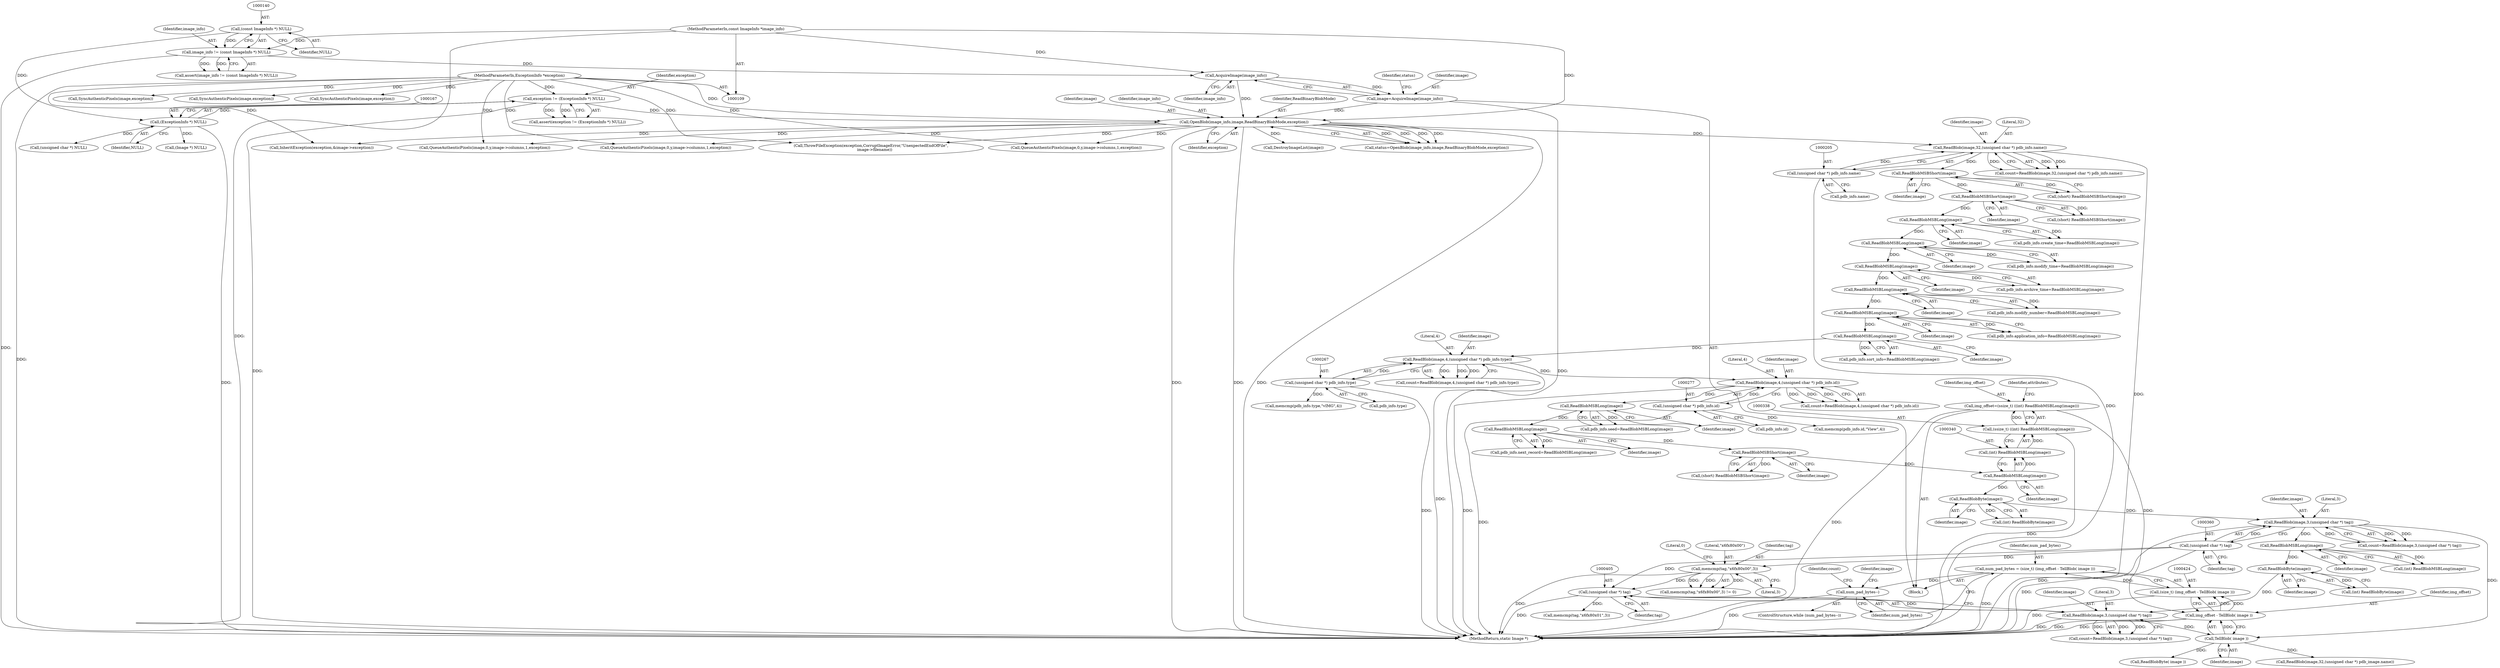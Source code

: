 digraph "0_ImageMagick_f6e9d0d9955e85bdd7540b251cd50d598dacc5e6_45@integer" {
"1000421" [label="(Call,num_pad_bytes = (size_t) (img_offset - TellBlob( image )))"];
"1000423" [label="(Call,(size_t) (img_offset - TellBlob( image )))"];
"1000425" [label="(Call,img_offset - TellBlob( image ))"];
"1000335" [label="(Call,img_offset=(ssize_t) ((int) ReadBlobMSBLong(image)))"];
"1000337" [label="(Call,(ssize_t) ((int) ReadBlobMSBLong(image)))"];
"1000339" [label="(Call,(int) ReadBlobMSBLong(image))"];
"1000341" [label="(Call,ReadBlobMSBLong(image))"];
"1000324" [label="(Call,ReadBlobMSBShort(image))"];
"1000316" [label="(Call,ReadBlobMSBLong(image))"];
"1000310" [label="(Call,ReadBlobMSBLong(image))"];
"1000273" [label="(Call,ReadBlob(image,4,(unsigned char *) pdb_info.id))"];
"1000263" [label="(Call,ReadBlob(image,4,(unsigned char *) pdb_info.type))"];
"1000259" [label="(Call,ReadBlobMSBLong(image))"];
"1000253" [label="(Call,ReadBlobMSBLong(image))"];
"1000247" [label="(Call,ReadBlobMSBLong(image))"];
"1000241" [label="(Call,ReadBlobMSBLong(image))"];
"1000235" [label="(Call,ReadBlobMSBLong(image))"];
"1000229" [label="(Call,ReadBlobMSBLong(image))"];
"1000223" [label="(Call,ReadBlobMSBShort(image))"];
"1000215" [label="(Call,ReadBlobMSBShort(image))"];
"1000201" [label="(Call,ReadBlob(image,32,(unsigned char *) pdb_info.name))"];
"1000181" [label="(Call,OpenBlob(image_info,image,ReadBinaryBlobMode,exception))"];
"1000177" [label="(Call,AcquireImage(image_info))"];
"1000137" [label="(Call,image_info != (const ImageInfo *) NULL)"];
"1000110" [label="(MethodParameterIn,const ImageInfo *image_info)"];
"1000139" [label="(Call,(const ImageInfo *) NULL)"];
"1000175" [label="(Call,image=AcquireImage(image_info))"];
"1000164" [label="(Call,exception != (ExceptionInfo *) NULL)"];
"1000111" [label="(MethodParameterIn,ExceptionInfo *exception)"];
"1000166" [label="(Call,(ExceptionInfo *) NULL)"];
"1000204" [label="(Call,(unsigned char *) pdb_info.name)"];
"1000266" [label="(Call,(unsigned char *) pdb_info.type)"];
"1000276" [label="(Call,(unsigned char *) pdb_info.id)"];
"1000427" [label="(Call,TellBlob( image ))"];
"1000356" [label="(Call,ReadBlob(image,3,(unsigned char *) tag))"];
"1000349" [label="(Call,ReadBlobByte(image))"];
"1000359" [label="(Call,(unsigned char *) tag)"];
"1000401" [label="(Call,ReadBlob(image,3,(unsigned char *) tag))"];
"1000397" [label="(Call,ReadBlobByte(image))"];
"1000389" [label="(Call,ReadBlobMSBLong(image))"];
"1000404" [label="(Call,(unsigned char *) tag)"];
"1000368" [label="(Call,memcmp(tag,\"\x6f\x80\x00\",3))"];
"1000430" [label="(Call,num_pad_bytes--)"];
"1000432" [label="(Call,ReadBlobByte( image ))"];
"1000422" [label="(Identifier,num_pad_bytes)"];
"1000433" [label="(Identifier,image)"];
"1000141" [label="(Identifier,NULL)"];
"1000193" [label="(Call,DestroyImageList(image))"];
"1000202" [label="(Identifier,image)"];
"1000324" [label="(Call,ReadBlobMSBShort(image))"];
"1000387" [label="(Call,(int) ReadBlobMSBLong(image))"];
"1000401" [label="(Call,ReadBlob(image,3,(unsigned char *) tag))"];
"1000184" [label="(Identifier,ReadBinaryBlobMode)"];
"1000165" [label="(Identifier,exception)"];
"1000254" [label="(Identifier,image)"];
"1000243" [label="(Call,pdb_info.modify_number=ReadBlobMSBLong(image))"];
"1000406" [label="(Identifier,tag)"];
"1000223" [label="(Call,ReadBlobMSBShort(image))"];
"1000296" [label="(Call,memcmp(pdb_info.id,\"View\",4))"];
"1000356" [label="(Call,ReadBlob(image,3,(unsigned char *) tag))"];
"1000139" [label="(Call,(const ImageInfo *) NULL)"];
"1000431" [label="(Identifier,num_pad_bytes)"];
"1000242" [label="(Identifier,image)"];
"1000255" [label="(Call,pdb_info.sort_info=ReadBlobMSBLong(image))"];
"1000335" [label="(Call,img_offset=(ssize_t) ((int) ReadBlobMSBLong(image)))"];
"1000844" [label="(Call,QueueAuthenticPixels(image,0,y,image->columns,1,exception))"];
"1000336" [label="(Identifier,img_offset)"];
"1000390" [label="(Identifier,image)"];
"1000260" [label="(Identifier,image)"];
"1000608" [label="(Call,InheritException(exception,&image->exception))"];
"1000221" [label="(Call,(short) ReadBlobMSBShort(image))"];
"1000341" [label="(Call,ReadBlobMSBLong(image))"];
"1000183" [label="(Identifier,image)"];
"1000138" [label="(Identifier,image_info)"];
"1000354" [label="(Call,count=ReadBlob(image,3,(unsigned char *) tag))"];
"1000225" [label="(Call,pdb_info.create_time=ReadBlobMSBLong(image))"];
"1000999" [label="(Call,QueueAuthenticPixels(image,0,y,image->columns,1,exception))"];
"1000215" [label="(Call,ReadBlobMSBShort(image))"];
"1000427" [label="(Call,TellBlob( image ))"];
"1000203" [label="(Literal,32)"];
"1000413" [label="(Call,memcmp(tag,\"\x6f\x80\x01\",3))"];
"1000181" [label="(Call,OpenBlob(image_info,image,ReadBinaryBlobMode,exception))"];
"1000168" [label="(Identifier,NULL)"];
"1000274" [label="(Identifier,image)"];
"1000248" [label="(Identifier,image)"];
"1000204" [label="(Call,(unsigned char *) pdb_info.name)"];
"1000137" [label="(Call,image_info != (const ImageInfo *) NULL)"];
"1000361" [label="(Identifier,tag)"];
"1000288" [label="(Call,memcmp(pdb_info.type,\"vIMG\",4))"];
"1000261" [label="(Call,count=ReadBlob(image,4,(unsigned char *) pdb_info.type))"];
"1000372" [label="(Literal,0)"];
"1000955" [label="(Call,SyncAuthenticPixels(image,exception))"];
"1000176" [label="(Identifier,image)"];
"1000273" [label="(Call,ReadBlob(image,4,(unsigned char *) pdb_info.id))"];
"1000435" [label="(Identifier,count)"];
"1000268" [label="(Call,pdb_info.type)"];
"1000213" [label="(Call,(short) ReadBlobMSBShort(image))"];
"1000349" [label="(Call,ReadBlobByte(image))"];
"1000306" [label="(Call,pdb_info.seed=ReadBlobMSBLong(image))"];
"1000224" [label="(Identifier,image)"];
"1000241" [label="(Call,ReadBlobMSBLong(image))"];
"1000175" [label="(Call,image=AcquireImage(image_info))"];
"1000178" [label="(Identifier,image_info)"];
"1000342" [label="(Identifier,image)"];
"1000311" [label="(Identifier,image)"];
"1000266" [label="(Call,(unsigned char *) pdb_info.type)"];
"1000275" [label="(Literal,4)"];
"1000367" [label="(Call,memcmp(tag,\"\x6f\x80\x00\",3) != 0)"];
"1000402" [label="(Identifier,image)"];
"1000371" [label="(Literal,3)"];
"1000646" [label="(Call,(unsigned char *) NULL)"];
"1000166" [label="(Call,(ExceptionInfo *) NULL)"];
"1000337" [label="(Call,(ssize_t) ((int) ReadBlobMSBLong(image)))"];
"1000359" [label="(Call,(unsigned char *) tag)"];
"1000428" [label="(Identifier,image)"];
"1000259" [label="(Call,ReadBlobMSBLong(image))"];
"1000357" [label="(Identifier,image)"];
"1000322" [label="(Call,(short) ReadBlobMSBShort(image))"];
"1000236" [label="(Identifier,image)"];
"1000729" [label="(Call,QueueAuthenticPixels(image,0,y,image->columns,1,exception))"];
"1000235" [label="(Call,ReadBlobMSBLong(image))"];
"1000196" [label="(Call,(Image *) NULL)"];
"1000425" [label="(Call,img_offset - TellBlob( image ))"];
"1000423" [label="(Call,(size_t) (img_offset - TellBlob( image )))"];
"1000399" [label="(Call,count=ReadBlob(image,3,(unsigned char *) tag))"];
"1000347" [label="(Call,(int) ReadBlobByte(image))"];
"1000436" [label="(Call,ReadBlob(image,32,(unsigned char *) pdb_image.name))"];
"1000316" [label="(Call,ReadBlobMSBLong(image))"];
"1000265" [label="(Literal,4)"];
"1000389" [label="(Call,ReadBlobMSBLong(image))"];
"1000421" [label="(Call,num_pad_bytes = (size_t) (img_offset - TellBlob( image )))"];
"1000339" [label="(Call,(int) ReadBlobMSBLong(image))"];
"1000430" [label="(Call,num_pad_bytes--)"];
"1000164" [label="(Call,exception != (ExceptionInfo *) NULL)"];
"1000370" [label="(Literal,\"\x6f\x80\x00\")"];
"1000229" [label="(Call,ReadBlobMSBLong(image))"];
"1000177" [label="(Call,AcquireImage(image_info))"];
"1000231" [label="(Call,pdb_info.modify_time=ReadBlobMSBLong(image))"];
"1000112" [label="(Block,)"];
"1000182" [label="(Identifier,image_info)"];
"1001251" [label="(MethodReturn,static Image *)"];
"1000249" [label="(Call,pdb_info.application_info=ReadBlobMSBLong(image))"];
"1000429" [label="(ControlStructure,while (num_pad_bytes--))"];
"1000397" [label="(Call,ReadBlobByte(image))"];
"1000278" [label="(Call,pdb_info.id)"];
"1000398" [label="(Identifier,image)"];
"1000179" [label="(Call,status=OpenBlob(image_info,image,ReadBinaryBlobMode,exception))"];
"1000271" [label="(Call,count=ReadBlob(image,4,(unsigned char *) pdb_info.id))"];
"1000368" [label="(Call,memcmp(tag,\"\x6f\x80\x00\",3))"];
"1000111" [label="(MethodParameterIn,ExceptionInfo *exception)"];
"1000237" [label="(Call,pdb_info.archive_time=ReadBlobMSBLong(image))"];
"1000206" [label="(Call,pdb_info.name)"];
"1000369" [label="(Identifier,tag)"];
"1000325" [label="(Identifier,image)"];
"1000800" [label="(Call,SyncAuthenticPixels(image,exception))"];
"1000185" [label="(Identifier,exception)"];
"1000312" [label="(Call,pdb_info.next_record=ReadBlobMSBLong(image))"];
"1000403" [label="(Literal,3)"];
"1000404" [label="(Call,(unsigned char *) tag)"];
"1000201" [label="(Call,ReadBlob(image,32,(unsigned char *) pdb_info.name))"];
"1000253" [label="(Call,ReadBlobMSBLong(image))"];
"1000317" [label="(Identifier,image)"];
"1000180" [label="(Identifier,status)"];
"1000276" [label="(Call,(unsigned char *) pdb_info.id)"];
"1001072" [label="(Call,SyncAuthenticPixels(image,exception))"];
"1000216" [label="(Identifier,image)"];
"1000358" [label="(Literal,3)"];
"1000395" [label="(Call,(int) ReadBlobByte(image))"];
"1000264" [label="(Identifier,image)"];
"1000163" [label="(Call,assert(exception != (ExceptionInfo *) NULL))"];
"1000310" [label="(Call,ReadBlobMSBLong(image))"];
"1000136" [label="(Call,assert(image_info != (const ImageInfo *) NULL))"];
"1000350" [label="(Identifier,image)"];
"1000247" [label="(Call,ReadBlobMSBLong(image))"];
"1000263" [label="(Call,ReadBlob(image,4,(unsigned char *) pdb_info.type))"];
"1000426" [label="(Identifier,img_offset)"];
"1001113" [label="(Call,ThrowFileException(exception,CorruptImageError,\"UnexpectedEndOfFile\",\n      image->filename))"];
"1000199" [label="(Call,count=ReadBlob(image,32,(unsigned char *) pdb_info.name))"];
"1000344" [label="(Identifier,attributes)"];
"1000230" [label="(Identifier,image)"];
"1000110" [label="(MethodParameterIn,const ImageInfo *image_info)"];
"1000421" -> "1000112"  [label="AST: "];
"1000421" -> "1000423"  [label="CFG: "];
"1000422" -> "1000421"  [label="AST: "];
"1000423" -> "1000421"  [label="AST: "];
"1000431" -> "1000421"  [label="CFG: "];
"1000421" -> "1001251"  [label="DDG: "];
"1000423" -> "1000421"  [label="DDG: "];
"1000421" -> "1000430"  [label="DDG: "];
"1000423" -> "1000425"  [label="CFG: "];
"1000424" -> "1000423"  [label="AST: "];
"1000425" -> "1000423"  [label="AST: "];
"1000423" -> "1001251"  [label="DDG: "];
"1000425" -> "1000423"  [label="DDG: "];
"1000425" -> "1000423"  [label="DDG: "];
"1000425" -> "1000427"  [label="CFG: "];
"1000426" -> "1000425"  [label="AST: "];
"1000427" -> "1000425"  [label="AST: "];
"1000425" -> "1001251"  [label="DDG: "];
"1000425" -> "1001251"  [label="DDG: "];
"1000335" -> "1000425"  [label="DDG: "];
"1000427" -> "1000425"  [label="DDG: "];
"1000335" -> "1000112"  [label="AST: "];
"1000335" -> "1000337"  [label="CFG: "];
"1000336" -> "1000335"  [label="AST: "];
"1000337" -> "1000335"  [label="AST: "];
"1000344" -> "1000335"  [label="CFG: "];
"1000335" -> "1001251"  [label="DDG: "];
"1000337" -> "1000335"  [label="DDG: "];
"1000337" -> "1000339"  [label="CFG: "];
"1000338" -> "1000337"  [label="AST: "];
"1000339" -> "1000337"  [label="AST: "];
"1000337" -> "1001251"  [label="DDG: "];
"1000339" -> "1000337"  [label="DDG: "];
"1000339" -> "1000341"  [label="CFG: "];
"1000340" -> "1000339"  [label="AST: "];
"1000341" -> "1000339"  [label="AST: "];
"1000341" -> "1000339"  [label="DDG: "];
"1000341" -> "1000342"  [label="CFG: "];
"1000342" -> "1000341"  [label="AST: "];
"1000324" -> "1000341"  [label="DDG: "];
"1000341" -> "1000349"  [label="DDG: "];
"1000324" -> "1000322"  [label="AST: "];
"1000324" -> "1000325"  [label="CFG: "];
"1000325" -> "1000324"  [label="AST: "];
"1000322" -> "1000324"  [label="CFG: "];
"1000324" -> "1000322"  [label="DDG: "];
"1000316" -> "1000324"  [label="DDG: "];
"1000316" -> "1000312"  [label="AST: "];
"1000316" -> "1000317"  [label="CFG: "];
"1000317" -> "1000316"  [label="AST: "];
"1000312" -> "1000316"  [label="CFG: "];
"1000316" -> "1000312"  [label="DDG: "];
"1000310" -> "1000316"  [label="DDG: "];
"1000310" -> "1000306"  [label="AST: "];
"1000310" -> "1000311"  [label="CFG: "];
"1000311" -> "1000310"  [label="AST: "];
"1000306" -> "1000310"  [label="CFG: "];
"1000310" -> "1000306"  [label="DDG: "];
"1000273" -> "1000310"  [label="DDG: "];
"1000273" -> "1000271"  [label="AST: "];
"1000273" -> "1000276"  [label="CFG: "];
"1000274" -> "1000273"  [label="AST: "];
"1000275" -> "1000273"  [label="AST: "];
"1000276" -> "1000273"  [label="AST: "];
"1000271" -> "1000273"  [label="CFG: "];
"1000273" -> "1001251"  [label="DDG: "];
"1000273" -> "1000271"  [label="DDG: "];
"1000273" -> "1000271"  [label="DDG: "];
"1000273" -> "1000271"  [label="DDG: "];
"1000263" -> "1000273"  [label="DDG: "];
"1000276" -> "1000273"  [label="DDG: "];
"1000263" -> "1000261"  [label="AST: "];
"1000263" -> "1000266"  [label="CFG: "];
"1000264" -> "1000263"  [label="AST: "];
"1000265" -> "1000263"  [label="AST: "];
"1000266" -> "1000263"  [label="AST: "];
"1000261" -> "1000263"  [label="CFG: "];
"1000263" -> "1001251"  [label="DDG: "];
"1000263" -> "1000261"  [label="DDG: "];
"1000263" -> "1000261"  [label="DDG: "];
"1000263" -> "1000261"  [label="DDG: "];
"1000259" -> "1000263"  [label="DDG: "];
"1000266" -> "1000263"  [label="DDG: "];
"1000259" -> "1000255"  [label="AST: "];
"1000259" -> "1000260"  [label="CFG: "];
"1000260" -> "1000259"  [label="AST: "];
"1000255" -> "1000259"  [label="CFG: "];
"1000259" -> "1000255"  [label="DDG: "];
"1000253" -> "1000259"  [label="DDG: "];
"1000253" -> "1000249"  [label="AST: "];
"1000253" -> "1000254"  [label="CFG: "];
"1000254" -> "1000253"  [label="AST: "];
"1000249" -> "1000253"  [label="CFG: "];
"1000253" -> "1000249"  [label="DDG: "];
"1000247" -> "1000253"  [label="DDG: "];
"1000247" -> "1000243"  [label="AST: "];
"1000247" -> "1000248"  [label="CFG: "];
"1000248" -> "1000247"  [label="AST: "];
"1000243" -> "1000247"  [label="CFG: "];
"1000247" -> "1000243"  [label="DDG: "];
"1000241" -> "1000247"  [label="DDG: "];
"1000241" -> "1000237"  [label="AST: "];
"1000241" -> "1000242"  [label="CFG: "];
"1000242" -> "1000241"  [label="AST: "];
"1000237" -> "1000241"  [label="CFG: "];
"1000241" -> "1000237"  [label="DDG: "];
"1000235" -> "1000241"  [label="DDG: "];
"1000235" -> "1000231"  [label="AST: "];
"1000235" -> "1000236"  [label="CFG: "];
"1000236" -> "1000235"  [label="AST: "];
"1000231" -> "1000235"  [label="CFG: "];
"1000235" -> "1000231"  [label="DDG: "];
"1000229" -> "1000235"  [label="DDG: "];
"1000229" -> "1000225"  [label="AST: "];
"1000229" -> "1000230"  [label="CFG: "];
"1000230" -> "1000229"  [label="AST: "];
"1000225" -> "1000229"  [label="CFG: "];
"1000229" -> "1000225"  [label="DDG: "];
"1000223" -> "1000229"  [label="DDG: "];
"1000223" -> "1000221"  [label="AST: "];
"1000223" -> "1000224"  [label="CFG: "];
"1000224" -> "1000223"  [label="AST: "];
"1000221" -> "1000223"  [label="CFG: "];
"1000223" -> "1000221"  [label="DDG: "];
"1000215" -> "1000223"  [label="DDG: "];
"1000215" -> "1000213"  [label="AST: "];
"1000215" -> "1000216"  [label="CFG: "];
"1000216" -> "1000215"  [label="AST: "];
"1000213" -> "1000215"  [label="CFG: "];
"1000215" -> "1000213"  [label="DDG: "];
"1000201" -> "1000215"  [label="DDG: "];
"1000201" -> "1000199"  [label="AST: "];
"1000201" -> "1000204"  [label="CFG: "];
"1000202" -> "1000201"  [label="AST: "];
"1000203" -> "1000201"  [label="AST: "];
"1000204" -> "1000201"  [label="AST: "];
"1000199" -> "1000201"  [label="CFG: "];
"1000201" -> "1001251"  [label="DDG: "];
"1000201" -> "1000199"  [label="DDG: "];
"1000201" -> "1000199"  [label="DDG: "];
"1000201" -> "1000199"  [label="DDG: "];
"1000181" -> "1000201"  [label="DDG: "];
"1000204" -> "1000201"  [label="DDG: "];
"1000181" -> "1000179"  [label="AST: "];
"1000181" -> "1000185"  [label="CFG: "];
"1000182" -> "1000181"  [label="AST: "];
"1000183" -> "1000181"  [label="AST: "];
"1000184" -> "1000181"  [label="AST: "];
"1000185" -> "1000181"  [label="AST: "];
"1000179" -> "1000181"  [label="CFG: "];
"1000181" -> "1001251"  [label="DDG: "];
"1000181" -> "1001251"  [label="DDG: "];
"1000181" -> "1001251"  [label="DDG: "];
"1000181" -> "1000179"  [label="DDG: "];
"1000181" -> "1000179"  [label="DDG: "];
"1000181" -> "1000179"  [label="DDG: "];
"1000181" -> "1000179"  [label="DDG: "];
"1000177" -> "1000181"  [label="DDG: "];
"1000110" -> "1000181"  [label="DDG: "];
"1000175" -> "1000181"  [label="DDG: "];
"1000164" -> "1000181"  [label="DDG: "];
"1000111" -> "1000181"  [label="DDG: "];
"1000181" -> "1000193"  [label="DDG: "];
"1000181" -> "1000608"  [label="DDG: "];
"1000181" -> "1000729"  [label="DDG: "];
"1000181" -> "1000844"  [label="DDG: "];
"1000181" -> "1000999"  [label="DDG: "];
"1000181" -> "1001113"  [label="DDG: "];
"1000177" -> "1000175"  [label="AST: "];
"1000177" -> "1000178"  [label="CFG: "];
"1000178" -> "1000177"  [label="AST: "];
"1000175" -> "1000177"  [label="CFG: "];
"1000177" -> "1000175"  [label="DDG: "];
"1000137" -> "1000177"  [label="DDG: "];
"1000110" -> "1000177"  [label="DDG: "];
"1000137" -> "1000136"  [label="AST: "];
"1000137" -> "1000139"  [label="CFG: "];
"1000138" -> "1000137"  [label="AST: "];
"1000139" -> "1000137"  [label="AST: "];
"1000136" -> "1000137"  [label="CFG: "];
"1000137" -> "1001251"  [label="DDG: "];
"1000137" -> "1000136"  [label="DDG: "];
"1000137" -> "1000136"  [label="DDG: "];
"1000110" -> "1000137"  [label="DDG: "];
"1000139" -> "1000137"  [label="DDG: "];
"1000110" -> "1000109"  [label="AST: "];
"1000110" -> "1001251"  [label="DDG: "];
"1000139" -> "1000141"  [label="CFG: "];
"1000140" -> "1000139"  [label="AST: "];
"1000141" -> "1000139"  [label="AST: "];
"1000139" -> "1000166"  [label="DDG: "];
"1000175" -> "1000112"  [label="AST: "];
"1000176" -> "1000175"  [label="AST: "];
"1000180" -> "1000175"  [label="CFG: "];
"1000175" -> "1001251"  [label="DDG: "];
"1000164" -> "1000163"  [label="AST: "];
"1000164" -> "1000166"  [label="CFG: "];
"1000165" -> "1000164"  [label="AST: "];
"1000166" -> "1000164"  [label="AST: "];
"1000163" -> "1000164"  [label="CFG: "];
"1000164" -> "1001251"  [label="DDG: "];
"1000164" -> "1000163"  [label="DDG: "];
"1000164" -> "1000163"  [label="DDG: "];
"1000111" -> "1000164"  [label="DDG: "];
"1000166" -> "1000164"  [label="DDG: "];
"1000111" -> "1000109"  [label="AST: "];
"1000111" -> "1001251"  [label="DDG: "];
"1000111" -> "1000608"  [label="DDG: "];
"1000111" -> "1000729"  [label="DDG: "];
"1000111" -> "1000800"  [label="DDG: "];
"1000111" -> "1000844"  [label="DDG: "];
"1000111" -> "1000955"  [label="DDG: "];
"1000111" -> "1000999"  [label="DDG: "];
"1000111" -> "1001072"  [label="DDG: "];
"1000111" -> "1001113"  [label="DDG: "];
"1000166" -> "1000168"  [label="CFG: "];
"1000167" -> "1000166"  [label="AST: "];
"1000168" -> "1000166"  [label="AST: "];
"1000166" -> "1001251"  [label="DDG: "];
"1000166" -> "1000196"  [label="DDG: "];
"1000166" -> "1000646"  [label="DDG: "];
"1000204" -> "1000206"  [label="CFG: "];
"1000205" -> "1000204"  [label="AST: "];
"1000206" -> "1000204"  [label="AST: "];
"1000204" -> "1001251"  [label="DDG: "];
"1000266" -> "1000268"  [label="CFG: "];
"1000267" -> "1000266"  [label="AST: "];
"1000268" -> "1000266"  [label="AST: "];
"1000266" -> "1001251"  [label="DDG: "];
"1000266" -> "1000288"  [label="DDG: "];
"1000276" -> "1000278"  [label="CFG: "];
"1000277" -> "1000276"  [label="AST: "];
"1000278" -> "1000276"  [label="AST: "];
"1000276" -> "1001251"  [label="DDG: "];
"1000276" -> "1000296"  [label="DDG: "];
"1000427" -> "1000428"  [label="CFG: "];
"1000428" -> "1000427"  [label="AST: "];
"1000356" -> "1000427"  [label="DDG: "];
"1000401" -> "1000427"  [label="DDG: "];
"1000427" -> "1000432"  [label="DDG: "];
"1000427" -> "1000436"  [label="DDG: "];
"1000356" -> "1000354"  [label="AST: "];
"1000356" -> "1000359"  [label="CFG: "];
"1000357" -> "1000356"  [label="AST: "];
"1000358" -> "1000356"  [label="AST: "];
"1000359" -> "1000356"  [label="AST: "];
"1000354" -> "1000356"  [label="CFG: "];
"1000356" -> "1001251"  [label="DDG: "];
"1000356" -> "1000354"  [label="DDG: "];
"1000356" -> "1000354"  [label="DDG: "];
"1000356" -> "1000354"  [label="DDG: "];
"1000349" -> "1000356"  [label="DDG: "];
"1000359" -> "1000356"  [label="DDG: "];
"1000356" -> "1000389"  [label="DDG: "];
"1000349" -> "1000347"  [label="AST: "];
"1000349" -> "1000350"  [label="CFG: "];
"1000350" -> "1000349"  [label="AST: "];
"1000347" -> "1000349"  [label="CFG: "];
"1000349" -> "1000347"  [label="DDG: "];
"1000359" -> "1000361"  [label="CFG: "];
"1000360" -> "1000359"  [label="AST: "];
"1000361" -> "1000359"  [label="AST: "];
"1000359" -> "1001251"  [label="DDG: "];
"1000359" -> "1000368"  [label="DDG: "];
"1000359" -> "1000404"  [label="DDG: "];
"1000401" -> "1000399"  [label="AST: "];
"1000401" -> "1000404"  [label="CFG: "];
"1000402" -> "1000401"  [label="AST: "];
"1000403" -> "1000401"  [label="AST: "];
"1000404" -> "1000401"  [label="AST: "];
"1000399" -> "1000401"  [label="CFG: "];
"1000401" -> "1001251"  [label="DDG: "];
"1000401" -> "1000399"  [label="DDG: "];
"1000401" -> "1000399"  [label="DDG: "];
"1000401" -> "1000399"  [label="DDG: "];
"1000397" -> "1000401"  [label="DDG: "];
"1000404" -> "1000401"  [label="DDG: "];
"1000397" -> "1000395"  [label="AST: "];
"1000397" -> "1000398"  [label="CFG: "];
"1000398" -> "1000397"  [label="AST: "];
"1000395" -> "1000397"  [label="CFG: "];
"1000397" -> "1000395"  [label="DDG: "];
"1000389" -> "1000397"  [label="DDG: "];
"1000389" -> "1000387"  [label="AST: "];
"1000389" -> "1000390"  [label="CFG: "];
"1000390" -> "1000389"  [label="AST: "];
"1000387" -> "1000389"  [label="CFG: "];
"1000389" -> "1000387"  [label="DDG: "];
"1000404" -> "1000406"  [label="CFG: "];
"1000405" -> "1000404"  [label="AST: "];
"1000406" -> "1000404"  [label="AST: "];
"1000404" -> "1001251"  [label="DDG: "];
"1000368" -> "1000404"  [label="DDG: "];
"1000404" -> "1000413"  [label="DDG: "];
"1000368" -> "1000367"  [label="AST: "];
"1000368" -> "1000371"  [label="CFG: "];
"1000369" -> "1000368"  [label="AST: "];
"1000370" -> "1000368"  [label="AST: "];
"1000371" -> "1000368"  [label="AST: "];
"1000372" -> "1000368"  [label="CFG: "];
"1000368" -> "1001251"  [label="DDG: "];
"1000368" -> "1000367"  [label="DDG: "];
"1000368" -> "1000367"  [label="DDG: "];
"1000368" -> "1000367"  [label="DDG: "];
"1000430" -> "1000429"  [label="AST: "];
"1000430" -> "1000431"  [label="CFG: "];
"1000431" -> "1000430"  [label="AST: "];
"1000433" -> "1000430"  [label="CFG: "];
"1000435" -> "1000430"  [label="CFG: "];
"1000430" -> "1001251"  [label="DDG: "];
}
